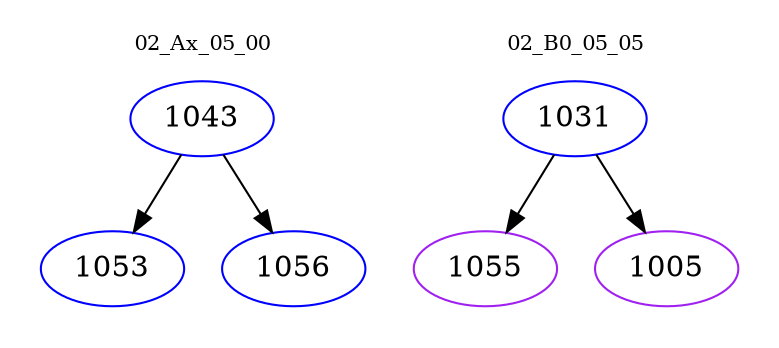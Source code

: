 digraph{
subgraph cluster_0 {
color = white
label = "02_Ax_05_00";
fontsize=10;
T0_1043 [label="1043", color="blue"]
T0_1043 -> T0_1053 [color="black"]
T0_1053 [label="1053", color="blue"]
T0_1043 -> T0_1056 [color="black"]
T0_1056 [label="1056", color="blue"]
}
subgraph cluster_1 {
color = white
label = "02_B0_05_05";
fontsize=10;
T1_1031 [label="1031", color="blue"]
T1_1031 -> T1_1055 [color="black"]
T1_1055 [label="1055", color="purple"]
T1_1031 -> T1_1005 [color="black"]
T1_1005 [label="1005", color="purple"]
}
}
